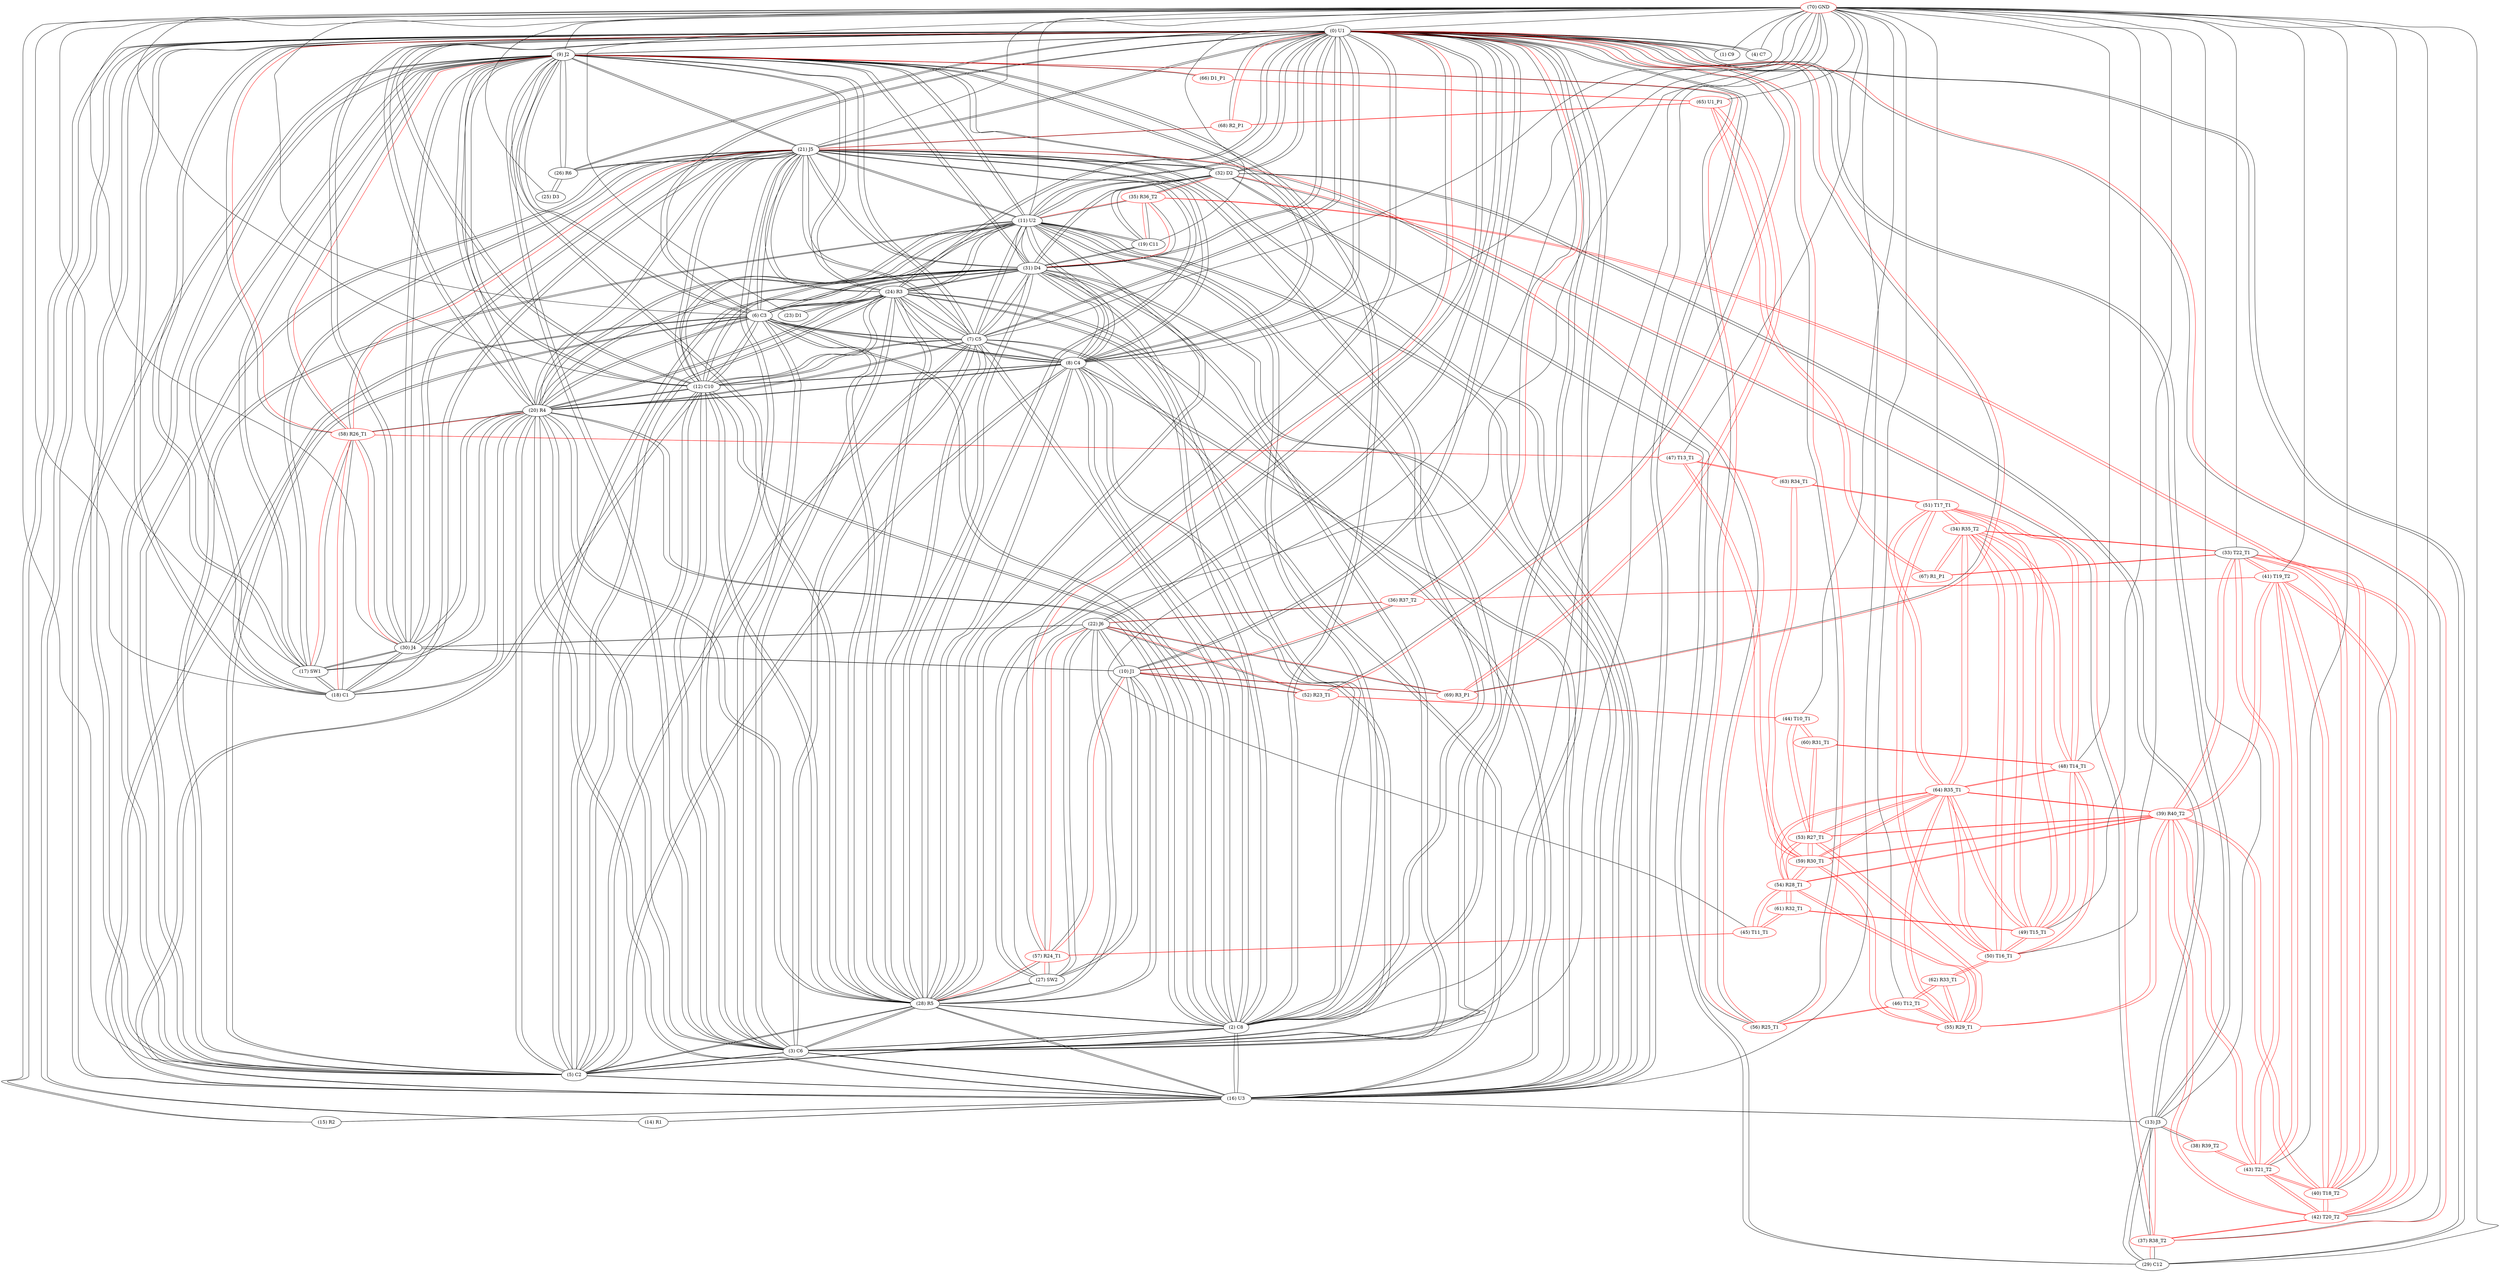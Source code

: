 graph {
	0 [label="(0) U1"]
	9 [label="(9) J2"]
	21 [label="(21) J5"]
	26 [label="(26) R6"]
	10 [label="(10) J1"]
	28 [label="(28) R5"]
	22 [label="(22) J6"]
	27 [label="(27) SW2"]
	57 [label="(57) R24_T1"]
	16 [label="(16) U3"]
	5 [label="(5) C2"]
	3 [label="(3) C6"]
	2 [label="(2) C8"]
	20 [label="(20) R4"]
	12 [label="(12) C10"]
	8 [label="(8) C4"]
	11 [label="(11) U2"]
	7 [label="(7) C5"]
	6 [label="(6) C3"]
	24 [label="(24) R3"]
	31 [label="(31) D4"]
	1 [label="(1) C9"]
	56 [label="(56) R25_T1"]
	68 [label="(68) R2_P1"]
	36 [label="(36) R37_T2"]
	69 [label="(69) R3_P1"]
	52 [label="(52) R23_T1"]
	30 [label="(30) J4"]
	4 [label="(4) C7"]
	18 [label="(18) C1"]
	17 [label="(17) SW1"]
	58 [label="(58) R26_T1"]
	13 [label="(13) J3"]
	32 [label="(32) D2"]
	29 [label="(29) C12"]
	37 [label="(37) R38_T2"]
	15 [label="(15) R2"]
	14 [label="(14) R1"]
	1 [label="(1) C9"]
	0 [label="(0) U1"]
	2 [label="(2) C8"]
	9 [label="(9) J2"]
	0 [label="(0) U1"]
	16 [label="(16) U3"]
	5 [label="(5) C2"]
	3 [label="(3) C6"]
	20 [label="(20) R4"]
	12 [label="(12) C10"]
	8 [label="(8) C4"]
	11 [label="(11) U2"]
	7 [label="(7) C5"]
	6 [label="(6) C3"]
	24 [label="(24) R3"]
	31 [label="(31) D4"]
	21 [label="(21) J5"]
	28 [label="(28) R5"]
	3 [label="(3) C6"]
	9 [label="(9) J2"]
	0 [label="(0) U1"]
	16 [label="(16) U3"]
	5 [label="(5) C2"]
	2 [label="(2) C8"]
	20 [label="(20) R4"]
	12 [label="(12) C10"]
	8 [label="(8) C4"]
	11 [label="(11) U2"]
	7 [label="(7) C5"]
	6 [label="(6) C3"]
	24 [label="(24) R3"]
	31 [label="(31) D4"]
	21 [label="(21) J5"]
	28 [label="(28) R5"]
	4 [label="(4) C7"]
	0 [label="(0) U1"]
	5 [label="(5) C2"]
	9 [label="(9) J2"]
	0 [label="(0) U1"]
	16 [label="(16) U3"]
	3 [label="(3) C6"]
	2 [label="(2) C8"]
	20 [label="(20) R4"]
	12 [label="(12) C10"]
	8 [label="(8) C4"]
	11 [label="(11) U2"]
	7 [label="(7) C5"]
	6 [label="(6) C3"]
	24 [label="(24) R3"]
	31 [label="(31) D4"]
	21 [label="(21) J5"]
	28 [label="(28) R5"]
	6 [label="(6) C3"]
	9 [label="(9) J2"]
	0 [label="(0) U1"]
	16 [label="(16) U3"]
	5 [label="(5) C2"]
	3 [label="(3) C6"]
	2 [label="(2) C8"]
	20 [label="(20) R4"]
	12 [label="(12) C10"]
	8 [label="(8) C4"]
	11 [label="(11) U2"]
	7 [label="(7) C5"]
	24 [label="(24) R3"]
	31 [label="(31) D4"]
	21 [label="(21) J5"]
	28 [label="(28) R5"]
	7 [label="(7) C5"]
	9 [label="(9) J2"]
	0 [label="(0) U1"]
	16 [label="(16) U3"]
	5 [label="(5) C2"]
	3 [label="(3) C6"]
	2 [label="(2) C8"]
	20 [label="(20) R4"]
	12 [label="(12) C10"]
	8 [label="(8) C4"]
	11 [label="(11) U2"]
	6 [label="(6) C3"]
	24 [label="(24) R3"]
	31 [label="(31) D4"]
	21 [label="(21) J5"]
	28 [label="(28) R5"]
	8 [label="(8) C4"]
	9 [label="(9) J2"]
	0 [label="(0) U1"]
	16 [label="(16) U3"]
	5 [label="(5) C2"]
	3 [label="(3) C6"]
	2 [label="(2) C8"]
	20 [label="(20) R4"]
	12 [label="(12) C10"]
	11 [label="(11) U2"]
	7 [label="(7) C5"]
	6 [label="(6) C3"]
	24 [label="(24) R3"]
	31 [label="(31) D4"]
	21 [label="(21) J5"]
	28 [label="(28) R5"]
	9 [label="(9) J2"]
	0 [label="(0) U1"]
	21 [label="(21) J5"]
	26 [label="(26) R6"]
	16 [label="(16) U3"]
	5 [label="(5) C2"]
	3 [label="(3) C6"]
	2 [label="(2) C8"]
	20 [label="(20) R4"]
	12 [label="(12) C10"]
	8 [label="(8) C4"]
	11 [label="(11) U2"]
	7 [label="(7) C5"]
	6 [label="(6) C3"]
	24 [label="(24) R3"]
	31 [label="(31) D4"]
	28 [label="(28) R5"]
	32 [label="(32) D2"]
	56 [label="(56) R25_T1"]
	18 [label="(18) C1"]
	30 [label="(30) J4"]
	17 [label="(17) SW1"]
	58 [label="(58) R26_T1"]
	66 [label="(66) D1_P1"]
	10 [label="(10) J1"]
	28 [label="(28) R5"]
	0 [label="(0) U1"]
	22 [label="(22) J6"]
	27 [label="(27) SW2"]
	57 [label="(57) R24_T1"]
	36 [label="(36) R37_T2"]
	69 [label="(69) R3_P1"]
	52 [label="(52) R23_T1"]
	30 [label="(30) J4"]
	11 [label="(11) U2"]
	9 [label="(9) J2"]
	0 [label="(0) U1"]
	16 [label="(16) U3"]
	5 [label="(5) C2"]
	3 [label="(3) C6"]
	2 [label="(2) C8"]
	20 [label="(20) R4"]
	12 [label="(12) C10"]
	8 [label="(8) C4"]
	7 [label="(7) C5"]
	6 [label="(6) C3"]
	24 [label="(24) R3"]
	31 [label="(31) D4"]
	21 [label="(21) J5"]
	28 [label="(28) R5"]
	19 [label="(19) C11"]
	32 [label="(32) D2"]
	35 [label="(35) R36_T2"]
	12 [label="(12) C10"]
	9 [label="(9) J2"]
	0 [label="(0) U1"]
	16 [label="(16) U3"]
	5 [label="(5) C2"]
	3 [label="(3) C6"]
	2 [label="(2) C8"]
	20 [label="(20) R4"]
	8 [label="(8) C4"]
	11 [label="(11) U2"]
	7 [label="(7) C5"]
	6 [label="(6) C3"]
	24 [label="(24) R3"]
	31 [label="(31) D4"]
	21 [label="(21) J5"]
	28 [label="(28) R5"]
	13 [label="(13) J3"]
	0 [label="(0) U1"]
	32 [label="(32) D2"]
	29 [label="(29) C12"]
	37 [label="(37) R38_T2"]
	38 [label="(38) R39_T2"]
	16 [label="(16) U3"]
	14 [label="(14) R1"]
	16 [label="(16) U3"]
	0 [label="(0) U1"]
	15 [label="(15) R2"]
	16 [label="(16) U3"]
	0 [label="(0) U1"]
	16 [label="(16) U3"]
	9 [label="(9) J2"]
	0 [label="(0) U1"]
	5 [label="(5) C2"]
	3 [label="(3) C6"]
	2 [label="(2) C8"]
	20 [label="(20) R4"]
	12 [label="(12) C10"]
	8 [label="(8) C4"]
	11 [label="(11) U2"]
	7 [label="(7) C5"]
	6 [label="(6) C3"]
	24 [label="(24) R3"]
	31 [label="(31) D4"]
	21 [label="(21) J5"]
	28 [label="(28) R5"]
	14 [label="(14) R1"]
	15 [label="(15) R2"]
	13 [label="(13) J3"]
	17 [label="(17) SW1"]
	18 [label="(18) C1"]
	0 [label="(0) U1"]
	30 [label="(30) J4"]
	21 [label="(21) J5"]
	20 [label="(20) R4"]
	9 [label="(9) J2"]
	58 [label="(58) R26_T1"]
	18 [label="(18) C1"]
	0 [label="(0) U1"]
	30 [label="(30) J4"]
	21 [label="(21) J5"]
	17 [label="(17) SW1"]
	20 [label="(20) R4"]
	9 [label="(9) J2"]
	58 [label="(58) R26_T1"]
	19 [label="(19) C11"]
	32 [label="(32) D2"]
	31 [label="(31) D4"]
	11 [label="(11) U2"]
	35 [label="(35) R36_T2"]
	20 [label="(20) R4"]
	9 [label="(9) J2"]
	0 [label="(0) U1"]
	16 [label="(16) U3"]
	5 [label="(5) C2"]
	3 [label="(3) C6"]
	2 [label="(2) C8"]
	12 [label="(12) C10"]
	8 [label="(8) C4"]
	11 [label="(11) U2"]
	7 [label="(7) C5"]
	6 [label="(6) C3"]
	24 [label="(24) R3"]
	31 [label="(31) D4"]
	21 [label="(21) J5"]
	28 [label="(28) R5"]
	18 [label="(18) C1"]
	30 [label="(30) J4"]
	17 [label="(17) SW1"]
	58 [label="(58) R26_T1"]
	21 [label="(21) J5"]
	9 [label="(9) J2"]
	0 [label="(0) U1"]
	26 [label="(26) R6"]
	16 [label="(16) U3"]
	5 [label="(5) C2"]
	3 [label="(3) C6"]
	2 [label="(2) C8"]
	20 [label="(20) R4"]
	12 [label="(12) C10"]
	8 [label="(8) C4"]
	11 [label="(11) U2"]
	7 [label="(7) C5"]
	6 [label="(6) C3"]
	24 [label="(24) R3"]
	31 [label="(31) D4"]
	28 [label="(28) R5"]
	32 [label="(32) D2"]
	56 [label="(56) R25_T1"]
	68 [label="(68) R2_P1"]
	18 [label="(18) C1"]
	30 [label="(30) J4"]
	17 [label="(17) SW1"]
	58 [label="(58) R26_T1"]
	22 [label="(22) J6"]
	10 [label="(10) J1"]
	28 [label="(28) R5"]
	0 [label="(0) U1"]
	27 [label="(27) SW2"]
	57 [label="(57) R24_T1"]
	36 [label="(36) R37_T2"]
	69 [label="(69) R3_P1"]
	52 [label="(52) R23_T1"]
	30 [label="(30) J4"]
	23 [label="(23) D1"]
	24 [label="(24) R3"]
	24 [label="(24) R3"]
	9 [label="(9) J2"]
	0 [label="(0) U1"]
	16 [label="(16) U3"]
	5 [label="(5) C2"]
	3 [label="(3) C6"]
	2 [label="(2) C8"]
	20 [label="(20) R4"]
	12 [label="(12) C10"]
	8 [label="(8) C4"]
	11 [label="(11) U2"]
	7 [label="(7) C5"]
	6 [label="(6) C3"]
	31 [label="(31) D4"]
	21 [label="(21) J5"]
	28 [label="(28) R5"]
	23 [label="(23) D1"]
	25 [label="(25) D3"]
	26 [label="(26) R6"]
	26 [label="(26) R6"]
	25 [label="(25) D3"]
	9 [label="(9) J2"]
	0 [label="(0) U1"]
	21 [label="(21) J5"]
	27 [label="(27) SW2"]
	10 [label="(10) J1"]
	28 [label="(28) R5"]
	0 [label="(0) U1"]
	22 [label="(22) J6"]
	57 [label="(57) R24_T1"]
	28 [label="(28) R5"]
	10 [label="(10) J1"]
	0 [label="(0) U1"]
	22 [label="(22) J6"]
	27 [label="(27) SW2"]
	57 [label="(57) R24_T1"]
	9 [label="(9) J2"]
	16 [label="(16) U3"]
	5 [label="(5) C2"]
	3 [label="(3) C6"]
	2 [label="(2) C8"]
	20 [label="(20) R4"]
	12 [label="(12) C10"]
	8 [label="(8) C4"]
	11 [label="(11) U2"]
	7 [label="(7) C5"]
	6 [label="(6) C3"]
	24 [label="(24) R3"]
	31 [label="(31) D4"]
	21 [label="(21) J5"]
	29 [label="(29) C12"]
	0 [label="(0) U1"]
	13 [label="(13) J3"]
	32 [label="(32) D2"]
	37 [label="(37) R38_T2"]
	30 [label="(30) J4"]
	22 [label="(22) J6"]
	10 [label="(10) J1"]
	0 [label="(0) U1"]
	18 [label="(18) C1"]
	21 [label="(21) J5"]
	17 [label="(17) SW1"]
	20 [label="(20) R4"]
	9 [label="(9) J2"]
	58 [label="(58) R26_T1"]
	31 [label="(31) D4"]
	9 [label="(9) J2"]
	0 [label="(0) U1"]
	16 [label="(16) U3"]
	5 [label="(5) C2"]
	3 [label="(3) C6"]
	2 [label="(2) C8"]
	20 [label="(20) R4"]
	12 [label="(12) C10"]
	8 [label="(8) C4"]
	11 [label="(11) U2"]
	7 [label="(7) C5"]
	6 [label="(6) C3"]
	24 [label="(24) R3"]
	21 [label="(21) J5"]
	28 [label="(28) R5"]
	19 [label="(19) C11"]
	32 [label="(32) D2"]
	35 [label="(35) R36_T2"]
	32 [label="(32) D2"]
	9 [label="(9) J2"]
	21 [label="(21) J5"]
	0 [label="(0) U1"]
	13 [label="(13) J3"]
	29 [label="(29) C12"]
	37 [label="(37) R38_T2"]
	19 [label="(19) C11"]
	31 [label="(31) D4"]
	11 [label="(11) U2"]
	35 [label="(35) R36_T2"]
	33 [label="(33) T22_T1"]
	41 [label="(41) T19_T2"]
	42 [label="(42) T20_T2"]
	43 [label="(43) T21_T2"]
	40 [label="(40) T18_T2"]
	39 [label="(39) R40_T2"]
	67 [label="(67) R1_P1"]
	34 [label="(34) R35_T2"]
	34 [label="(34) R35_T2" color=red]
	49 [label="(49) T15_T1"]
	50 [label="(50) T16_T1"]
	48 [label="(48) T14_T1"]
	51 [label="(51) T17_T1"]
	64 [label="(64) R35_T1"]
	67 [label="(67) R1_P1"]
	33 [label="(33) T22_T1"]
	35 [label="(35) R36_T2" color=red]
	19 [label="(19) C11"]
	32 [label="(32) D2"]
	31 [label="(31) D4"]
	11 [label="(11) U2"]
	40 [label="(40) T18_T2"]
	36 [label="(36) R37_T2" color=red]
	0 [label="(0) U1"]
	22 [label="(22) J6"]
	10 [label="(10) J1"]
	41 [label="(41) T19_T2"]
	37 [label="(37) R38_T2" color=red]
	0 [label="(0) U1"]
	13 [label="(13) J3"]
	32 [label="(32) D2"]
	29 [label="(29) C12"]
	42 [label="(42) T20_T2"]
	38 [label="(38) R39_T2" color=red]
	13 [label="(13) J3"]
	43 [label="(43) T21_T2"]
	39 [label="(39) R40_T2" color=red]
	41 [label="(41) T19_T2"]
	42 [label="(42) T20_T2"]
	43 [label="(43) T21_T2"]
	33 [label="(33) T22_T1"]
	40 [label="(40) T18_T2"]
	55 [label="(55) R29_T1"]
	54 [label="(54) R28_T1"]
	59 [label="(59) R30_T1"]
	53 [label="(53) R27_T1"]
	64 [label="(64) R35_T1"]
	40 [label="(40) T18_T2" color=red]
	41 [label="(41) T19_T2"]
	42 [label="(42) T20_T2"]
	43 [label="(43) T21_T2"]
	33 [label="(33) T22_T1"]
	39 [label="(39) R40_T2"]
	35 [label="(35) R36_T2"]
	41 [label="(41) T19_T2" color=red]
	42 [label="(42) T20_T2"]
	43 [label="(43) T21_T2"]
	33 [label="(33) T22_T1"]
	40 [label="(40) T18_T2"]
	39 [label="(39) R40_T2"]
	36 [label="(36) R37_T2"]
	42 [label="(42) T20_T2" color=red]
	41 [label="(41) T19_T2"]
	43 [label="(43) T21_T2"]
	33 [label="(33) T22_T1"]
	40 [label="(40) T18_T2"]
	39 [label="(39) R40_T2"]
	37 [label="(37) R38_T2"]
	43 [label="(43) T21_T2" color=red]
	41 [label="(41) T19_T2"]
	42 [label="(42) T20_T2"]
	33 [label="(33) T22_T1"]
	40 [label="(40) T18_T2"]
	39 [label="(39) R40_T2"]
	38 [label="(38) R39_T2"]
	44 [label="(44) T10_T1" color=red]
	52 [label="(52) R23_T1"]
	53 [label="(53) R27_T1"]
	60 [label="(60) R31_T1"]
	45 [label="(45) T11_T1" color=red]
	57 [label="(57) R24_T1"]
	61 [label="(61) R32_T1"]
	54 [label="(54) R28_T1"]
	46 [label="(46) T12_T1" color=red]
	62 [label="(62) R33_T1"]
	55 [label="(55) R29_T1"]
	56 [label="(56) R25_T1"]
	47 [label="(47) T13_T1" color=red]
	59 [label="(59) R30_T1"]
	63 [label="(63) R34_T1"]
	58 [label="(58) R26_T1"]
	48 [label="(48) T14_T1" color=red]
	49 [label="(49) T15_T1"]
	50 [label="(50) T16_T1"]
	51 [label="(51) T17_T1"]
	34 [label="(34) R35_T2"]
	64 [label="(64) R35_T1"]
	60 [label="(60) R31_T1"]
	49 [label="(49) T15_T1" color=red]
	50 [label="(50) T16_T1"]
	48 [label="(48) T14_T1"]
	51 [label="(51) T17_T1"]
	34 [label="(34) R35_T2"]
	64 [label="(64) R35_T1"]
	61 [label="(61) R32_T1"]
	50 [label="(50) T16_T1" color=red]
	49 [label="(49) T15_T1"]
	48 [label="(48) T14_T1"]
	51 [label="(51) T17_T1"]
	34 [label="(34) R35_T2"]
	64 [label="(64) R35_T1"]
	62 [label="(62) R33_T1"]
	51 [label="(51) T17_T1" color=red]
	49 [label="(49) T15_T1"]
	50 [label="(50) T16_T1"]
	48 [label="(48) T14_T1"]
	34 [label="(34) R35_T2"]
	64 [label="(64) R35_T1"]
	63 [label="(63) R34_T1"]
	52 [label="(52) R23_T1" color=red]
	0 [label="(0) U1"]
	10 [label="(10) J1"]
	22 [label="(22) J6"]
	44 [label="(44) T10_T1"]
	53 [label="(53) R27_T1" color=red]
	39 [label="(39) R40_T2"]
	55 [label="(55) R29_T1"]
	54 [label="(54) R28_T1"]
	59 [label="(59) R30_T1"]
	64 [label="(64) R35_T1"]
	44 [label="(44) T10_T1"]
	60 [label="(60) R31_T1"]
	54 [label="(54) R28_T1" color=red]
	39 [label="(39) R40_T2"]
	55 [label="(55) R29_T1"]
	59 [label="(59) R30_T1"]
	53 [label="(53) R27_T1"]
	64 [label="(64) R35_T1"]
	61 [label="(61) R32_T1"]
	45 [label="(45) T11_T1"]
	55 [label="(55) R29_T1" color=red]
	39 [label="(39) R40_T2"]
	54 [label="(54) R28_T1"]
	59 [label="(59) R30_T1"]
	53 [label="(53) R27_T1"]
	64 [label="(64) R35_T1"]
	62 [label="(62) R33_T1"]
	46 [label="(46) T12_T1"]
	56 [label="(56) R25_T1" color=red]
	21 [label="(21) J5"]
	0 [label="(0) U1"]
	9 [label="(9) J2"]
	46 [label="(46) T12_T1"]
	57 [label="(57) R24_T1" color=red]
	10 [label="(10) J1"]
	28 [label="(28) R5"]
	0 [label="(0) U1"]
	22 [label="(22) J6"]
	27 [label="(27) SW2"]
	45 [label="(45) T11_T1"]
	58 [label="(58) R26_T1" color=red]
	18 [label="(18) C1"]
	0 [label="(0) U1"]
	30 [label="(30) J4"]
	21 [label="(21) J5"]
	17 [label="(17) SW1"]
	20 [label="(20) R4"]
	9 [label="(9) J2"]
	47 [label="(47) T13_T1"]
	59 [label="(59) R30_T1" color=red]
	39 [label="(39) R40_T2"]
	55 [label="(55) R29_T1"]
	54 [label="(54) R28_T1"]
	53 [label="(53) R27_T1"]
	64 [label="(64) R35_T1"]
	63 [label="(63) R34_T1"]
	47 [label="(47) T13_T1"]
	60 [label="(60) R31_T1" color=red]
	53 [label="(53) R27_T1"]
	44 [label="(44) T10_T1"]
	48 [label="(48) T14_T1"]
	61 [label="(61) R32_T1" color=red]
	49 [label="(49) T15_T1"]
	45 [label="(45) T11_T1"]
	54 [label="(54) R28_T1"]
	62 [label="(62) R33_T1" color=red]
	50 [label="(50) T16_T1"]
	46 [label="(46) T12_T1"]
	55 [label="(55) R29_T1"]
	63 [label="(63) R34_T1" color=red]
	51 [label="(51) T17_T1"]
	59 [label="(59) R30_T1"]
	47 [label="(47) T13_T1"]
	64 [label="(64) R35_T1" color=red]
	49 [label="(49) T15_T1"]
	50 [label="(50) T16_T1"]
	48 [label="(48) T14_T1"]
	51 [label="(51) T17_T1"]
	34 [label="(34) R35_T2"]
	39 [label="(39) R40_T2"]
	55 [label="(55) R29_T1"]
	54 [label="(54) R28_T1"]
	59 [label="(59) R30_T1"]
	53 [label="(53) R27_T1"]
	65 [label="(65) U1_P1" color=red]
	66 [label="(66) D1_P1"]
	68 [label="(68) R2_P1"]
	69 [label="(69) R3_P1"]
	67 [label="(67) R1_P1"]
	66 [label="(66) D1_P1" color=red]
	9 [label="(9) J2"]
	65 [label="(65) U1_P1"]
	67 [label="(67) R1_P1" color=red]
	33 [label="(33) T22_T1"]
	34 [label="(34) R35_T2"]
	65 [label="(65) U1_P1"]
	68 [label="(68) R2_P1" color=red]
	21 [label="(21) J5"]
	0 [label="(0) U1"]
	65 [label="(65) U1_P1"]
	69 [label="(69) R3_P1" color=red]
	22 [label="(22) J6"]
	0 [label="(0) U1"]
	10 [label="(10) J1"]
	65 [label="(65) U1_P1"]
	70 [label="(70) GND" color=red]
	3 [label="(3) C6"]
	2 [label="(2) C8"]
	1 [label="(1) C9"]
	21 [label="(21) J5"]
	7 [label="(7) C5"]
	0 [label="(0) U1"]
	4 [label="(4) C7"]
	5 [label="(5) C2"]
	6 [label="(6) C3"]
	8 [label="(8) C4"]
	25 [label="(25) D3"]
	29 [label="(29) C12"]
	30 [label="(30) J4"]
	17 [label="(17) SW1"]
	18 [label="(18) C1"]
	19 [label="(19) C11"]
	9 [label="(9) J2"]
	27 [label="(27) SW2"]
	23 [label="(23) D1"]
	13 [label="(13) J3"]
	11 [label="(11) U2"]
	16 [label="(16) U3"]
	12 [label="(12) C10"]
	47 [label="(47) T13_T1"]
	40 [label="(40) T18_T2"]
	41 [label="(41) T19_T2"]
	46 [label="(46) T12_T1"]
	49 [label="(49) T15_T1"]
	48 [label="(48) T14_T1"]
	42 [label="(42) T20_T2"]
	43 [label="(43) T21_T2"]
	45 [label="(45) T11_T1"]
	44 [label="(44) T10_T1"]
	33 [label="(33) T22_T1"]
	50 [label="(50) T16_T1"]
	51 [label="(51) T17_T1"]
	65 [label="(65) U1_P1"]
	0 -- 9
	0 -- 21
	0 -- 26
	0 -- 10
	0 -- 28
	0 -- 22
	0 -- 27
	0 -- 57
	0 -- 16
	0 -- 5
	0 -- 3
	0 -- 2
	0 -- 20
	0 -- 12
	0 -- 8
	0 -- 11
	0 -- 7
	0 -- 6
	0 -- 24
	0 -- 31
	0 -- 1
	0 -- 56
	0 -- 68
	0 -- 36
	0 -- 69
	0 -- 52
	0 -- 30
	0 -- 4
	0 -- 18
	0 -- 17
	0 -- 58
	0 -- 13
	0 -- 32
	0 -- 29
	0 -- 37
	0 -- 15
	0 -- 14
	1 -- 0
	2 -- 9
	2 -- 0
	2 -- 16
	2 -- 5
	2 -- 3
	2 -- 20
	2 -- 12
	2 -- 8
	2 -- 11
	2 -- 7
	2 -- 6
	2 -- 24
	2 -- 31
	2 -- 21
	2 -- 28
	3 -- 9
	3 -- 0
	3 -- 16
	3 -- 5
	3 -- 2
	3 -- 20
	3 -- 12
	3 -- 8
	3 -- 11
	3 -- 7
	3 -- 6
	3 -- 24
	3 -- 31
	3 -- 21
	3 -- 28
	4 -- 0
	5 -- 9
	5 -- 0
	5 -- 16
	5 -- 3
	5 -- 2
	5 -- 20
	5 -- 12
	5 -- 8
	5 -- 11
	5 -- 7
	5 -- 6
	5 -- 24
	5 -- 31
	5 -- 21
	5 -- 28
	6 -- 9
	6 -- 0
	6 -- 16
	6 -- 5
	6 -- 3
	6 -- 2
	6 -- 20
	6 -- 12
	6 -- 8
	6 -- 11
	6 -- 7
	6 -- 24
	6 -- 31
	6 -- 21
	6 -- 28
	7 -- 9
	7 -- 0
	7 -- 16
	7 -- 5
	7 -- 3
	7 -- 2
	7 -- 20
	7 -- 12
	7 -- 8
	7 -- 11
	7 -- 6
	7 -- 24
	7 -- 31
	7 -- 21
	7 -- 28
	8 -- 9
	8 -- 0
	8 -- 16
	8 -- 5
	8 -- 3
	8 -- 2
	8 -- 20
	8 -- 12
	8 -- 11
	8 -- 7
	8 -- 6
	8 -- 24
	8 -- 31
	8 -- 21
	8 -- 28
	9 -- 0
	9 -- 21
	9 -- 26
	9 -- 16
	9 -- 5
	9 -- 3
	9 -- 2
	9 -- 20
	9 -- 12
	9 -- 8
	9 -- 11
	9 -- 7
	9 -- 6
	9 -- 24
	9 -- 31
	9 -- 28
	9 -- 32
	9 -- 56
	9 -- 18
	9 -- 30
	9 -- 17
	9 -- 58
	9 -- 66
	10 -- 28
	10 -- 0
	10 -- 22
	10 -- 27
	10 -- 57
	10 -- 36
	10 -- 69
	10 -- 52
	10 -- 30
	11 -- 9
	11 -- 0
	11 -- 16
	11 -- 5
	11 -- 3
	11 -- 2
	11 -- 20
	11 -- 12
	11 -- 8
	11 -- 7
	11 -- 6
	11 -- 24
	11 -- 31
	11 -- 21
	11 -- 28
	11 -- 19
	11 -- 32
	11 -- 35
	12 -- 9
	12 -- 0
	12 -- 16
	12 -- 5
	12 -- 3
	12 -- 2
	12 -- 20
	12 -- 8
	12 -- 11
	12 -- 7
	12 -- 6
	12 -- 24
	12 -- 31
	12 -- 21
	12 -- 28
	13 -- 0
	13 -- 32
	13 -- 29
	13 -- 37
	13 -- 38
	13 -- 16
	14 -- 16
	14 -- 0
	15 -- 16
	15 -- 0
	16 -- 9
	16 -- 0
	16 -- 5
	16 -- 3
	16 -- 2
	16 -- 20
	16 -- 12
	16 -- 8
	16 -- 11
	16 -- 7
	16 -- 6
	16 -- 24
	16 -- 31
	16 -- 21
	16 -- 28
	16 -- 14
	16 -- 15
	16 -- 13
	17 -- 18
	17 -- 0
	17 -- 30
	17 -- 21
	17 -- 20
	17 -- 9
	17 -- 58
	18 -- 0
	18 -- 30
	18 -- 21
	18 -- 17
	18 -- 20
	18 -- 9
	18 -- 58
	19 -- 32
	19 -- 31
	19 -- 11
	19 -- 35
	20 -- 9
	20 -- 0
	20 -- 16
	20 -- 5
	20 -- 3
	20 -- 2
	20 -- 12
	20 -- 8
	20 -- 11
	20 -- 7
	20 -- 6
	20 -- 24
	20 -- 31
	20 -- 21
	20 -- 28
	20 -- 18
	20 -- 30
	20 -- 17
	20 -- 58
	21 -- 9
	21 -- 0
	21 -- 26
	21 -- 16
	21 -- 5
	21 -- 3
	21 -- 2
	21 -- 20
	21 -- 12
	21 -- 8
	21 -- 11
	21 -- 7
	21 -- 6
	21 -- 24
	21 -- 31
	21 -- 28
	21 -- 32
	21 -- 56
	21 -- 68
	21 -- 18
	21 -- 30
	21 -- 17
	21 -- 58
	22 -- 10
	22 -- 28
	22 -- 0
	22 -- 27
	22 -- 57
	22 -- 36
	22 -- 69
	22 -- 52
	22 -- 30
	23 -- 24
	24 -- 9
	24 -- 0
	24 -- 16
	24 -- 5
	24 -- 3
	24 -- 2
	24 -- 20
	24 -- 12
	24 -- 8
	24 -- 11
	24 -- 7
	24 -- 6
	24 -- 31
	24 -- 21
	24 -- 28
	24 -- 23
	25 -- 26
	26 -- 25
	26 -- 9
	26 -- 0
	26 -- 21
	27 -- 10
	27 -- 28
	27 -- 0
	27 -- 22
	27 -- 57
	28 -- 10
	28 -- 0
	28 -- 22
	28 -- 27
	28 -- 57
	28 -- 9
	28 -- 16
	28 -- 5
	28 -- 3
	28 -- 2
	28 -- 20
	28 -- 12
	28 -- 8
	28 -- 11
	28 -- 7
	28 -- 6
	28 -- 24
	28 -- 31
	28 -- 21
	29 -- 0
	29 -- 13
	29 -- 32
	29 -- 37
	30 -- 22
	30 -- 10
	30 -- 0
	30 -- 18
	30 -- 21
	30 -- 17
	30 -- 20
	30 -- 9
	30 -- 58
	31 -- 9
	31 -- 0
	31 -- 16
	31 -- 5
	31 -- 3
	31 -- 2
	31 -- 20
	31 -- 12
	31 -- 8
	31 -- 11
	31 -- 7
	31 -- 6
	31 -- 24
	31 -- 21
	31 -- 28
	31 -- 19
	31 -- 32
	31 -- 35
	32 -- 9
	32 -- 21
	32 -- 0
	32 -- 13
	32 -- 29
	32 -- 37
	32 -- 19
	32 -- 31
	32 -- 11
	32 -- 35
	33 -- 41 [color=red]
	33 -- 42 [color=red]
	33 -- 43 [color=red]
	33 -- 40 [color=red]
	33 -- 39 [color=red]
	33 -- 67 [color=red]
	33 -- 34 [color=red]
	34 -- 49 [color=red]
	34 -- 50 [color=red]
	34 -- 48 [color=red]
	34 -- 51 [color=red]
	34 -- 64 [color=red]
	34 -- 67 [color=red]
	34 -- 33 [color=red]
	35 -- 19 [color=red]
	35 -- 32 [color=red]
	35 -- 31 [color=red]
	35 -- 11 [color=red]
	35 -- 40 [color=red]
	36 -- 0 [color=red]
	36 -- 22 [color=red]
	36 -- 10 [color=red]
	36 -- 41 [color=red]
	37 -- 0 [color=red]
	37 -- 13 [color=red]
	37 -- 32 [color=red]
	37 -- 29 [color=red]
	37 -- 42 [color=red]
	38 -- 13 [color=red]
	38 -- 43 [color=red]
	39 -- 41 [color=red]
	39 -- 42 [color=red]
	39 -- 43 [color=red]
	39 -- 33 [color=red]
	39 -- 40 [color=red]
	39 -- 55 [color=red]
	39 -- 54 [color=red]
	39 -- 59 [color=red]
	39 -- 53 [color=red]
	39 -- 64 [color=red]
	40 -- 41 [color=red]
	40 -- 42 [color=red]
	40 -- 43 [color=red]
	40 -- 33 [color=red]
	40 -- 39 [color=red]
	40 -- 35 [color=red]
	41 -- 42 [color=red]
	41 -- 43 [color=red]
	41 -- 33 [color=red]
	41 -- 40 [color=red]
	41 -- 39 [color=red]
	41 -- 36 [color=red]
	42 -- 41 [color=red]
	42 -- 43 [color=red]
	42 -- 33 [color=red]
	42 -- 40 [color=red]
	42 -- 39 [color=red]
	42 -- 37 [color=red]
	43 -- 41 [color=red]
	43 -- 42 [color=red]
	43 -- 33 [color=red]
	43 -- 40 [color=red]
	43 -- 39 [color=red]
	43 -- 38 [color=red]
	44 -- 52 [color=red]
	44 -- 53 [color=red]
	44 -- 60 [color=red]
	45 -- 57 [color=red]
	45 -- 61 [color=red]
	45 -- 54 [color=red]
	46 -- 62 [color=red]
	46 -- 55 [color=red]
	46 -- 56 [color=red]
	47 -- 59 [color=red]
	47 -- 63 [color=red]
	47 -- 58 [color=red]
	48 -- 49 [color=red]
	48 -- 50 [color=red]
	48 -- 51 [color=red]
	48 -- 34 [color=red]
	48 -- 64 [color=red]
	48 -- 60 [color=red]
	49 -- 50 [color=red]
	49 -- 48 [color=red]
	49 -- 51 [color=red]
	49 -- 34 [color=red]
	49 -- 64 [color=red]
	49 -- 61 [color=red]
	50 -- 49 [color=red]
	50 -- 48 [color=red]
	50 -- 51 [color=red]
	50 -- 34 [color=red]
	50 -- 64 [color=red]
	50 -- 62 [color=red]
	51 -- 49 [color=red]
	51 -- 50 [color=red]
	51 -- 48 [color=red]
	51 -- 34 [color=red]
	51 -- 64 [color=red]
	51 -- 63 [color=red]
	52 -- 0 [color=red]
	52 -- 10 [color=red]
	52 -- 22 [color=red]
	52 -- 44 [color=red]
	53 -- 39 [color=red]
	53 -- 55 [color=red]
	53 -- 54 [color=red]
	53 -- 59 [color=red]
	53 -- 64 [color=red]
	53 -- 44 [color=red]
	53 -- 60 [color=red]
	54 -- 39 [color=red]
	54 -- 55 [color=red]
	54 -- 59 [color=red]
	54 -- 53 [color=red]
	54 -- 64 [color=red]
	54 -- 61 [color=red]
	54 -- 45 [color=red]
	55 -- 39 [color=red]
	55 -- 54 [color=red]
	55 -- 59 [color=red]
	55 -- 53 [color=red]
	55 -- 64 [color=red]
	55 -- 62 [color=red]
	55 -- 46 [color=red]
	56 -- 21 [color=red]
	56 -- 0 [color=red]
	56 -- 9 [color=red]
	56 -- 46 [color=red]
	57 -- 10 [color=red]
	57 -- 28 [color=red]
	57 -- 0 [color=red]
	57 -- 22 [color=red]
	57 -- 27 [color=red]
	57 -- 45 [color=red]
	58 -- 18 [color=red]
	58 -- 0 [color=red]
	58 -- 30 [color=red]
	58 -- 21 [color=red]
	58 -- 17 [color=red]
	58 -- 20 [color=red]
	58 -- 9 [color=red]
	58 -- 47 [color=red]
	59 -- 39 [color=red]
	59 -- 55 [color=red]
	59 -- 54 [color=red]
	59 -- 53 [color=red]
	59 -- 64 [color=red]
	59 -- 63 [color=red]
	59 -- 47 [color=red]
	60 -- 53 [color=red]
	60 -- 44 [color=red]
	60 -- 48 [color=red]
	61 -- 49 [color=red]
	61 -- 45 [color=red]
	61 -- 54 [color=red]
	62 -- 50 [color=red]
	62 -- 46 [color=red]
	62 -- 55 [color=red]
	63 -- 51 [color=red]
	63 -- 59 [color=red]
	63 -- 47 [color=red]
	64 -- 49 [color=red]
	64 -- 50 [color=red]
	64 -- 48 [color=red]
	64 -- 51 [color=red]
	64 -- 34 [color=red]
	64 -- 39 [color=red]
	64 -- 55 [color=red]
	64 -- 54 [color=red]
	64 -- 59 [color=red]
	64 -- 53 [color=red]
	65 -- 66 [color=red]
	65 -- 68 [color=red]
	65 -- 69 [color=red]
	65 -- 67 [color=red]
	66 -- 9 [color=red]
	66 -- 65 [color=red]
	67 -- 33 [color=red]
	67 -- 34 [color=red]
	67 -- 65 [color=red]
	68 -- 21 [color=red]
	68 -- 0 [color=red]
	68 -- 65 [color=red]
	69 -- 22 [color=red]
	69 -- 0 [color=red]
	69 -- 10 [color=red]
	69 -- 65 [color=red]
	70 -- 3
	70 -- 2
	70 -- 1
	70 -- 21
	70 -- 7
	70 -- 0
	70 -- 4
	70 -- 5
	70 -- 6
	70 -- 8
	70 -- 25
	70 -- 29
	70 -- 30
	70 -- 17
	70 -- 18
	70 -- 19
	70 -- 9
	70 -- 27
	70 -- 23
	70 -- 13
	70 -- 11
	70 -- 16
	70 -- 12
	70 -- 47
	70 -- 40
	70 -- 41
	70 -- 46
	70 -- 49
	70 -- 48
	70 -- 42
	70 -- 43
	70 -- 45
	70 -- 44
	70 -- 33
	70 -- 50
	70 -- 51
	70 -- 65
}